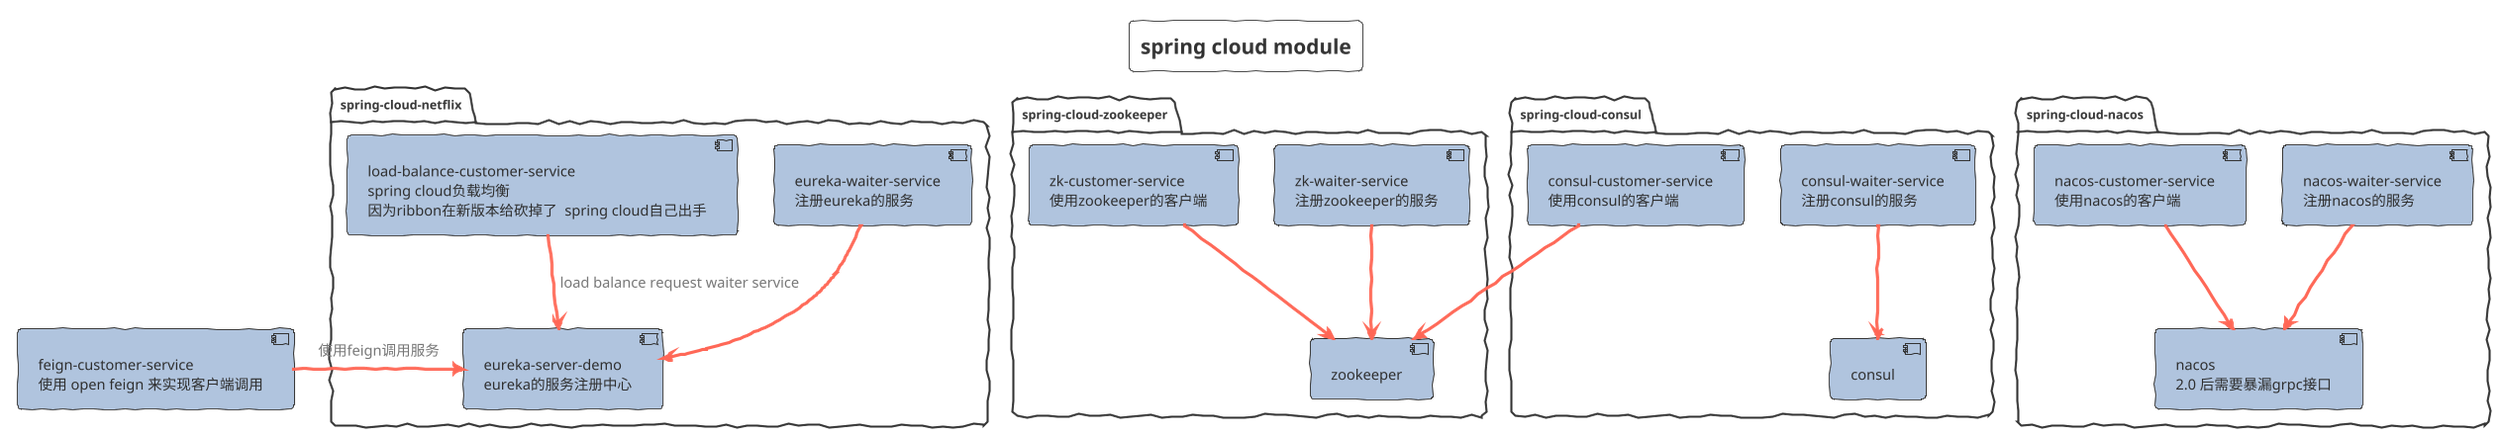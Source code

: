 @startuml SPRING_CLOUD_STUDY_MODULE
!theme sketchy-outline
title spring cloud module
skinparam interface {
}
skinparam component {
   backgroundColor LightSteelBlue
   FontSize 14
   ArrowFontSize 14
   ArrowFontColor #777777
   ArrowColor #FF6655
}
package "spring-cloud-netflix"{
   component esd[
   eureka-server-demo
   eureka的服务注册中心
   ]

   component ews[
   eureka-waiter-service
   注册eureka的服务
   ]
   component lbcs[
   load-balance-customer-service
   spring cloud负载均衡
   因为ribbon在新版本给砍掉了  spring cloud自己出手
   ]
   ews --> esd
   lbcs --> esd:load balance request waiter service
}
component fcs[
   feign-customer-service
   使用 open feign 来实现客户端调用
]
 fcs->esd:使用feign调用服务

package "spring-cloud-zookeeper"{
   component zk[
   zookeeper
   ]
   component zws[
   zk-waiter-service
   注册zookeeper的服务
   ]

   component zcs[
   zk-customer-service
   使用zookeeper的客户端
   ]
   zws --> zk
   zcs --> zk
}

package "spring-cloud-consul"{
   component cs[
   consul
   ]
   component cws[
   consul-waiter-service
   注册consul的服务
   ]

   component ccs[
   consul-customer-service
   使用consul的客户端
   ]
   cws --> cs
   ccs --> zk
}

package "spring-cloud-nacos"{
   component ns[
    nacos 
    2.0 后需要暴漏grpc接口
   ]
   component nws[
   nacos-waiter-service
   注册nacos的服务
   ]

   component ncs[
   nacos-customer-service
   使用nacos的客户端
   ]
   nws --> ns
   ncs --> ns
}
@enduml
